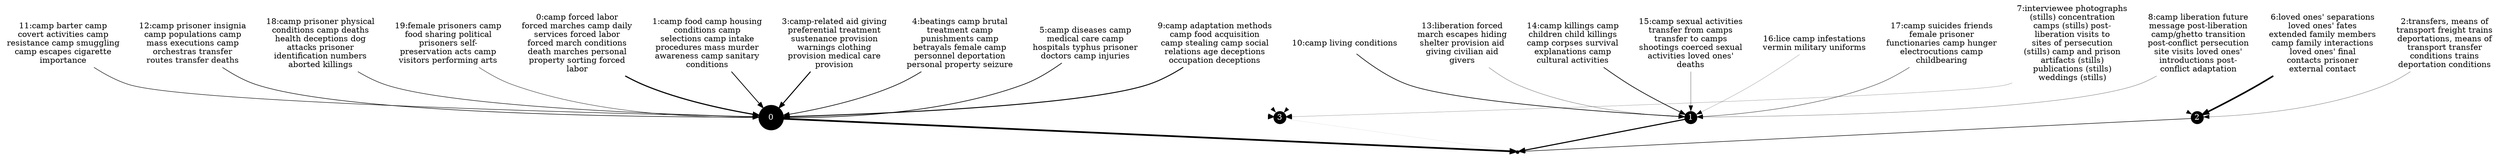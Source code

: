 strict digraph {
	node [shape=point];
	n1_0 -> n2_0 [penwidth=2.96];
	n0_0 -> n1_0 [penwidth=1.94];
	n0_0 -> n1_3 [penwidth=0.00];
	n0_1 -> n1_0 [penwidth=1.31];
	n0_1 -> n1_3 [penwidth=0.00];
	n0_3 -> n1_0 [penwidth=1.67];
	n0_3 -> n1_3 [penwidth=0.00];
	n0_4 -> n1_0 [penwidth=1.10];
	n0_4 -> n1_3 [penwidth=0.00];
	n0_5 -> n1_0 [penwidth=1.11];
	n0_5 -> n1_3 [penwidth=0.00];
	n0_7 -> n1_0 [penwidth=0.00];
	n0_7 -> n1_1 [penwidth=0.00];
	n0_7 -> n1_2 [penwidth=0.00];
	n0_7 -> n1_3 [penwidth=0.24];
	n0_9 -> n1_0 [penwidth=1.56];
	n0_9 -> n1_3 [penwidth=0.00];
	n0_11 -> n1_0 [penwidth=0.79];
	n0_11 -> n1_3 [penwidth=0.00];
	n0_12 -> n1_0 [penwidth=0.90];
	n0_12 -> n1_3 [penwidth=0.00];
	n0_18 -> n1_0 [penwidth=0.83];
	n0_18 -> n1_3 [penwidth=0.00];
	n0_19 -> n1_0 [penwidth=0.58];
	n0_19 -> n1_3 [penwidth=0.00];
	n1_1 -> n2_0 [penwidth=1.86];
	n0_8 -> n1_1 [penwidth=0.35];
	n0_8 -> n1_3 [penwidth=0.00];
	n0_10 -> n1_1 [penwidth=1.07];
	n0_10 -> n1_3 [penwidth=0.00];
	n0_13 -> n1_1 [penwidth=0.36];
	n0_13 -> n1_3 [penwidth=0.00];
	n0_14 -> n1_1 [penwidth=1.12];
	n0_14 -> n1_3 [penwidth=0.00];
	n0_15 -> n1_1 [penwidth=0.42];
	n0_15 -> n1_3 [penwidth=0.00];
	n0_16 -> n1_1 [penwidth=0.22];
	n0_16 -> n1_3 [penwidth=0.00];
	n0_17 -> n1_1 [penwidth=0.57];
	n0_17 -> n1_3 [penwidth=0.00];
	n1_2 -> n2_0 [penwidth=0.88];
	n0_2 -> n1_2 [penwidth=0.35];
	n0_6 -> n1_2 [penwidth=2.73];
	n0_6 -> n1_3 [penwidth=0.00];
	n1_3 -> n2_0 [penwidth=0.06];
	n1_0 [shape=circle,margin="0,0",style=filled,fillcolor=black,fontcolor=white,height=0.60,label="0"]
	n0_0 [label="0:camp forced labor
forced marches camp daily
services forced labor
forced march conditions
death marches personal
property sorting forced
labor",shape=none,fontcolor="black"]
	n0_1 [label="1:camp food camp housing
conditions camp
selections camp intake
procedures mass murder
awareness camp sanitary
conditions",shape=none,fontcolor="black"]
	n0_3 [label="3:camp-related aid giving
preferential treatment
sustenance provision
warnings clothing
provision medical care
provision",shape=none,fontcolor="black"]
	n0_4 [label="4:beatings camp brutal
treatment camp
punishments camp
betrayals female camp
personnel deportation
personal property seizure",shape=none,fontcolor="black"]
	n0_5 [label="5:camp diseases camp
medical care camp
hospitals typhus prisoner
doctors camp injuries",shape=none,fontcolor="black"]
	n0_7 [label="7:interviewee photographs
(stills) concentration
camps (stills) post-
liberation visits to
sites of persecution
(stills) camp and prison
artifacts (stills)
publications (stills)
weddings (stills)",shape=none,fontcolor="black"]
	n0_9 [label="9:camp adaptation methods
camp food acquisition
camp stealing camp social
relations age deceptions
occupation deceptions",shape=none,fontcolor="black"]
	n0_11 [label="11:camp barter camp
covert activities camp
resistance camp smuggling
camp escapes cigarette
importance",shape=none,fontcolor="black"]
	n0_12 [label="12:camp prisoner insignia
camp populations camp
mass executions camp
orchestras transfer
routes transfer deaths",shape=none,fontcolor="black"]
	n0_18 [label="18:camp prisoner physical
conditions camp deaths
health deceptions dog
attacks prisoner
identification numbers
aborted killings",shape=none,fontcolor="black"]
	n0_19 [label="19:female prisoners camp
food sharing political
prisoners self-
preservation acts camp
visitors performing arts",shape=none,fontcolor="black"]
	n1_1 [shape=circle,margin="0,0",style=filled,fillcolor=black,fontcolor=white,height=0.12,label="1"]
	n0_8 [label="8:camp liberation future
message post-liberation
camp/ghetto transition
post-conflict persecution
site visits loved ones'
introductions post-
conflict adaptation",shape=none,fontcolor="black"]
	n0_10 [label="10:camp living conditions",shape=none,fontcolor="black"]
	n0_13 [label="13:liberation forced
march escapes hiding
shelter provision aid
giving civilian aid
givers",shape=none,fontcolor="black"]
	n0_14 [label="14:camp killings camp
children child killings
camp corpses survival
explanations camp
cultural activities",shape=none,fontcolor="black"]
	n0_15 [label="15:camp sexual activities
transfer from camps
transfer to camps
shootings coerced sexual
activities loved ones'
deaths",shape=none,fontcolor="black"]
	n0_16 [label="16:lice camp infestations
vermin military uniforms",shape=none,fontcolor="black"]
	n0_17 [label="17:camp suicides friends
female prisoner
functionaries camp hunger
electrocutions camp
childbearing",shape=none,fontcolor="black"]
	n1_2 [shape=circle,margin="0,0",style=filled,fillcolor=black,fontcolor=white,height=0.01,label="2"]
	n0_2 [label="2:transfers, means of
transport freight trains
deportations, means of
transport transfer
conditions trains
deportation conditions",shape=none,fontcolor="black"]
	n0_6 [label="6:loved ones' separations
loved ones' fates
extended family members
camp family interactions
loved ones' final
contacts prisoner
external contact",shape=none,fontcolor="black"]
	n1_3 [shape=circle,margin="0,0",style=filled,fillcolor=black,fontcolor=white,height=0.00,label="3"]
	n2_0 [shape=point,height=0.07]
}